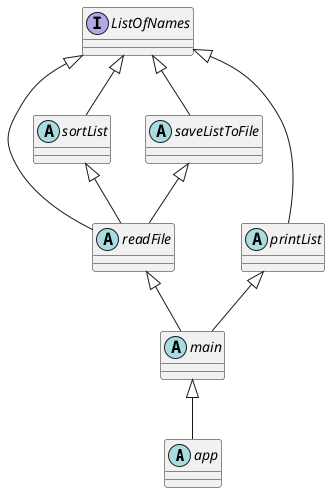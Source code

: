 @startuml
'https://plantuml.com/class-diagram

abstract class app
abstract main
abstract readFile
abstract sortList
abstract printList
abstract saveListToFile

interface ListOfNames

main <|-- app
readFile <|-- main
printList <|-- main
sortList <|-- readFile
saveListToFile <|-- readFile

ListOfNames <|-- readFile
ListOfNames <|-- printList
ListOfNames <|-- sortList
ListOfNames <|-- saveListToFile

@enduml